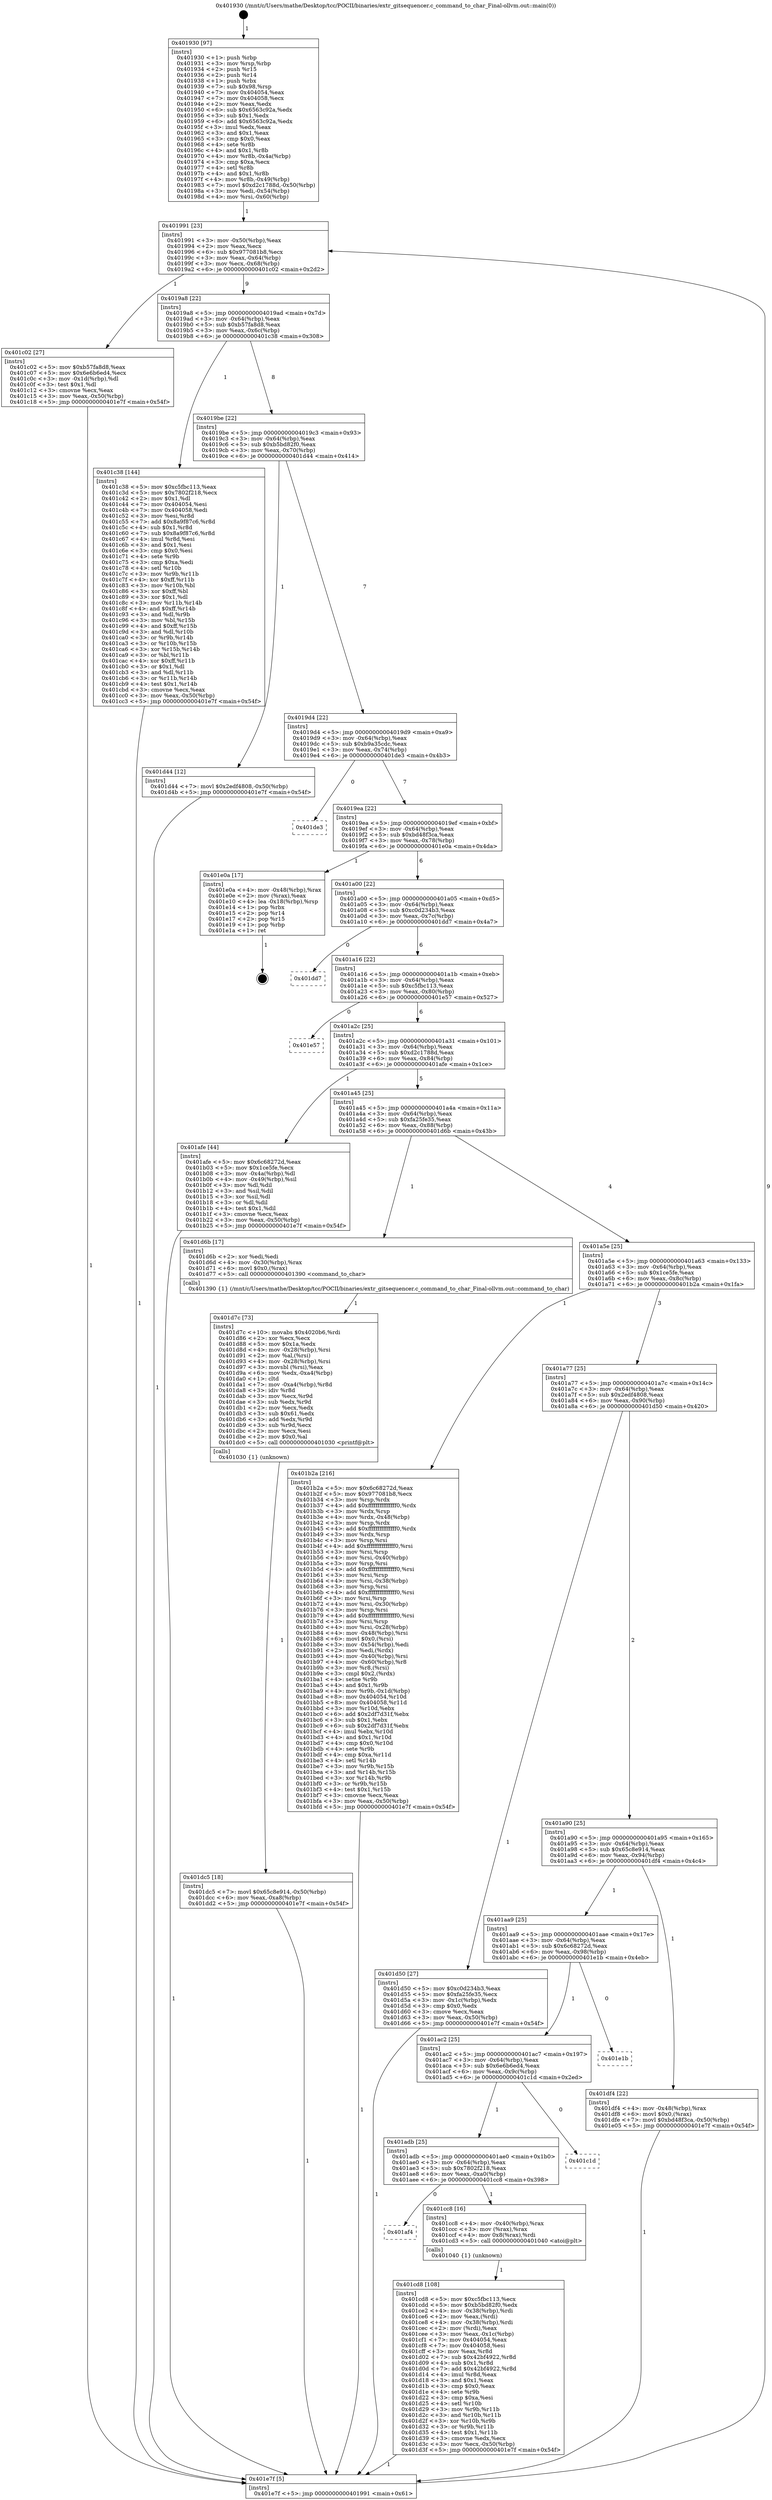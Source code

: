 digraph "0x401930" {
  label = "0x401930 (/mnt/c/Users/mathe/Desktop/tcc/POCII/binaries/extr_gitsequencer.c_command_to_char_Final-ollvm.out::main(0))"
  labelloc = "t"
  node[shape=record]

  Entry [label="",width=0.3,height=0.3,shape=circle,fillcolor=black,style=filled]
  "0x401991" [label="{
     0x401991 [23]\l
     | [instrs]\l
     &nbsp;&nbsp;0x401991 \<+3\>: mov -0x50(%rbp),%eax\l
     &nbsp;&nbsp;0x401994 \<+2\>: mov %eax,%ecx\l
     &nbsp;&nbsp;0x401996 \<+6\>: sub $0x977081b8,%ecx\l
     &nbsp;&nbsp;0x40199c \<+3\>: mov %eax,-0x64(%rbp)\l
     &nbsp;&nbsp;0x40199f \<+3\>: mov %ecx,-0x68(%rbp)\l
     &nbsp;&nbsp;0x4019a2 \<+6\>: je 0000000000401c02 \<main+0x2d2\>\l
  }"]
  "0x401c02" [label="{
     0x401c02 [27]\l
     | [instrs]\l
     &nbsp;&nbsp;0x401c02 \<+5\>: mov $0xb57fa8d8,%eax\l
     &nbsp;&nbsp;0x401c07 \<+5\>: mov $0x6e6b6ed4,%ecx\l
     &nbsp;&nbsp;0x401c0c \<+3\>: mov -0x1d(%rbp),%dl\l
     &nbsp;&nbsp;0x401c0f \<+3\>: test $0x1,%dl\l
     &nbsp;&nbsp;0x401c12 \<+3\>: cmovne %ecx,%eax\l
     &nbsp;&nbsp;0x401c15 \<+3\>: mov %eax,-0x50(%rbp)\l
     &nbsp;&nbsp;0x401c18 \<+5\>: jmp 0000000000401e7f \<main+0x54f\>\l
  }"]
  "0x4019a8" [label="{
     0x4019a8 [22]\l
     | [instrs]\l
     &nbsp;&nbsp;0x4019a8 \<+5\>: jmp 00000000004019ad \<main+0x7d\>\l
     &nbsp;&nbsp;0x4019ad \<+3\>: mov -0x64(%rbp),%eax\l
     &nbsp;&nbsp;0x4019b0 \<+5\>: sub $0xb57fa8d8,%eax\l
     &nbsp;&nbsp;0x4019b5 \<+3\>: mov %eax,-0x6c(%rbp)\l
     &nbsp;&nbsp;0x4019b8 \<+6\>: je 0000000000401c38 \<main+0x308\>\l
  }"]
  Exit [label="",width=0.3,height=0.3,shape=circle,fillcolor=black,style=filled,peripheries=2]
  "0x401c38" [label="{
     0x401c38 [144]\l
     | [instrs]\l
     &nbsp;&nbsp;0x401c38 \<+5\>: mov $0xc5fbc113,%eax\l
     &nbsp;&nbsp;0x401c3d \<+5\>: mov $0x7802f218,%ecx\l
     &nbsp;&nbsp;0x401c42 \<+2\>: mov $0x1,%dl\l
     &nbsp;&nbsp;0x401c44 \<+7\>: mov 0x404054,%esi\l
     &nbsp;&nbsp;0x401c4b \<+7\>: mov 0x404058,%edi\l
     &nbsp;&nbsp;0x401c52 \<+3\>: mov %esi,%r8d\l
     &nbsp;&nbsp;0x401c55 \<+7\>: add $0x8a9f87c6,%r8d\l
     &nbsp;&nbsp;0x401c5c \<+4\>: sub $0x1,%r8d\l
     &nbsp;&nbsp;0x401c60 \<+7\>: sub $0x8a9f87c6,%r8d\l
     &nbsp;&nbsp;0x401c67 \<+4\>: imul %r8d,%esi\l
     &nbsp;&nbsp;0x401c6b \<+3\>: and $0x1,%esi\l
     &nbsp;&nbsp;0x401c6e \<+3\>: cmp $0x0,%esi\l
     &nbsp;&nbsp;0x401c71 \<+4\>: sete %r9b\l
     &nbsp;&nbsp;0x401c75 \<+3\>: cmp $0xa,%edi\l
     &nbsp;&nbsp;0x401c78 \<+4\>: setl %r10b\l
     &nbsp;&nbsp;0x401c7c \<+3\>: mov %r9b,%r11b\l
     &nbsp;&nbsp;0x401c7f \<+4\>: xor $0xff,%r11b\l
     &nbsp;&nbsp;0x401c83 \<+3\>: mov %r10b,%bl\l
     &nbsp;&nbsp;0x401c86 \<+3\>: xor $0xff,%bl\l
     &nbsp;&nbsp;0x401c89 \<+3\>: xor $0x1,%dl\l
     &nbsp;&nbsp;0x401c8c \<+3\>: mov %r11b,%r14b\l
     &nbsp;&nbsp;0x401c8f \<+4\>: and $0xff,%r14b\l
     &nbsp;&nbsp;0x401c93 \<+3\>: and %dl,%r9b\l
     &nbsp;&nbsp;0x401c96 \<+3\>: mov %bl,%r15b\l
     &nbsp;&nbsp;0x401c99 \<+4\>: and $0xff,%r15b\l
     &nbsp;&nbsp;0x401c9d \<+3\>: and %dl,%r10b\l
     &nbsp;&nbsp;0x401ca0 \<+3\>: or %r9b,%r14b\l
     &nbsp;&nbsp;0x401ca3 \<+3\>: or %r10b,%r15b\l
     &nbsp;&nbsp;0x401ca6 \<+3\>: xor %r15b,%r14b\l
     &nbsp;&nbsp;0x401ca9 \<+3\>: or %bl,%r11b\l
     &nbsp;&nbsp;0x401cac \<+4\>: xor $0xff,%r11b\l
     &nbsp;&nbsp;0x401cb0 \<+3\>: or $0x1,%dl\l
     &nbsp;&nbsp;0x401cb3 \<+3\>: and %dl,%r11b\l
     &nbsp;&nbsp;0x401cb6 \<+3\>: or %r11b,%r14b\l
     &nbsp;&nbsp;0x401cb9 \<+4\>: test $0x1,%r14b\l
     &nbsp;&nbsp;0x401cbd \<+3\>: cmovne %ecx,%eax\l
     &nbsp;&nbsp;0x401cc0 \<+3\>: mov %eax,-0x50(%rbp)\l
     &nbsp;&nbsp;0x401cc3 \<+5\>: jmp 0000000000401e7f \<main+0x54f\>\l
  }"]
  "0x4019be" [label="{
     0x4019be [22]\l
     | [instrs]\l
     &nbsp;&nbsp;0x4019be \<+5\>: jmp 00000000004019c3 \<main+0x93\>\l
     &nbsp;&nbsp;0x4019c3 \<+3\>: mov -0x64(%rbp),%eax\l
     &nbsp;&nbsp;0x4019c6 \<+5\>: sub $0xb5bd82f0,%eax\l
     &nbsp;&nbsp;0x4019cb \<+3\>: mov %eax,-0x70(%rbp)\l
     &nbsp;&nbsp;0x4019ce \<+6\>: je 0000000000401d44 \<main+0x414\>\l
  }"]
  "0x401dc5" [label="{
     0x401dc5 [18]\l
     | [instrs]\l
     &nbsp;&nbsp;0x401dc5 \<+7\>: movl $0x65c8e914,-0x50(%rbp)\l
     &nbsp;&nbsp;0x401dcc \<+6\>: mov %eax,-0xa8(%rbp)\l
     &nbsp;&nbsp;0x401dd2 \<+5\>: jmp 0000000000401e7f \<main+0x54f\>\l
  }"]
  "0x401d44" [label="{
     0x401d44 [12]\l
     | [instrs]\l
     &nbsp;&nbsp;0x401d44 \<+7\>: movl $0x2edf4808,-0x50(%rbp)\l
     &nbsp;&nbsp;0x401d4b \<+5\>: jmp 0000000000401e7f \<main+0x54f\>\l
  }"]
  "0x4019d4" [label="{
     0x4019d4 [22]\l
     | [instrs]\l
     &nbsp;&nbsp;0x4019d4 \<+5\>: jmp 00000000004019d9 \<main+0xa9\>\l
     &nbsp;&nbsp;0x4019d9 \<+3\>: mov -0x64(%rbp),%eax\l
     &nbsp;&nbsp;0x4019dc \<+5\>: sub $0xb9a35cdc,%eax\l
     &nbsp;&nbsp;0x4019e1 \<+3\>: mov %eax,-0x74(%rbp)\l
     &nbsp;&nbsp;0x4019e4 \<+6\>: je 0000000000401de3 \<main+0x4b3\>\l
  }"]
  "0x401d7c" [label="{
     0x401d7c [73]\l
     | [instrs]\l
     &nbsp;&nbsp;0x401d7c \<+10\>: movabs $0x4020b6,%rdi\l
     &nbsp;&nbsp;0x401d86 \<+2\>: xor %ecx,%ecx\l
     &nbsp;&nbsp;0x401d88 \<+5\>: mov $0x1a,%edx\l
     &nbsp;&nbsp;0x401d8d \<+4\>: mov -0x28(%rbp),%rsi\l
     &nbsp;&nbsp;0x401d91 \<+2\>: mov %al,(%rsi)\l
     &nbsp;&nbsp;0x401d93 \<+4\>: mov -0x28(%rbp),%rsi\l
     &nbsp;&nbsp;0x401d97 \<+3\>: movsbl (%rsi),%eax\l
     &nbsp;&nbsp;0x401d9a \<+6\>: mov %edx,-0xa4(%rbp)\l
     &nbsp;&nbsp;0x401da0 \<+1\>: cltd\l
     &nbsp;&nbsp;0x401da1 \<+7\>: mov -0xa4(%rbp),%r8d\l
     &nbsp;&nbsp;0x401da8 \<+3\>: idiv %r8d\l
     &nbsp;&nbsp;0x401dab \<+3\>: mov %ecx,%r9d\l
     &nbsp;&nbsp;0x401dae \<+3\>: sub %edx,%r9d\l
     &nbsp;&nbsp;0x401db1 \<+2\>: mov %ecx,%edx\l
     &nbsp;&nbsp;0x401db3 \<+3\>: sub $0x61,%edx\l
     &nbsp;&nbsp;0x401db6 \<+3\>: add %edx,%r9d\l
     &nbsp;&nbsp;0x401db9 \<+3\>: sub %r9d,%ecx\l
     &nbsp;&nbsp;0x401dbc \<+2\>: mov %ecx,%esi\l
     &nbsp;&nbsp;0x401dbe \<+2\>: mov $0x0,%al\l
     &nbsp;&nbsp;0x401dc0 \<+5\>: call 0000000000401030 \<printf@plt\>\l
     | [calls]\l
     &nbsp;&nbsp;0x401030 \{1\} (unknown)\l
  }"]
  "0x401de3" [label="{
     0x401de3\l
  }", style=dashed]
  "0x4019ea" [label="{
     0x4019ea [22]\l
     | [instrs]\l
     &nbsp;&nbsp;0x4019ea \<+5\>: jmp 00000000004019ef \<main+0xbf\>\l
     &nbsp;&nbsp;0x4019ef \<+3\>: mov -0x64(%rbp),%eax\l
     &nbsp;&nbsp;0x4019f2 \<+5\>: sub $0xbd48f3ca,%eax\l
     &nbsp;&nbsp;0x4019f7 \<+3\>: mov %eax,-0x78(%rbp)\l
     &nbsp;&nbsp;0x4019fa \<+6\>: je 0000000000401e0a \<main+0x4da\>\l
  }"]
  "0x401cd8" [label="{
     0x401cd8 [108]\l
     | [instrs]\l
     &nbsp;&nbsp;0x401cd8 \<+5\>: mov $0xc5fbc113,%ecx\l
     &nbsp;&nbsp;0x401cdd \<+5\>: mov $0xb5bd82f0,%edx\l
     &nbsp;&nbsp;0x401ce2 \<+4\>: mov -0x38(%rbp),%rdi\l
     &nbsp;&nbsp;0x401ce6 \<+2\>: mov %eax,(%rdi)\l
     &nbsp;&nbsp;0x401ce8 \<+4\>: mov -0x38(%rbp),%rdi\l
     &nbsp;&nbsp;0x401cec \<+2\>: mov (%rdi),%eax\l
     &nbsp;&nbsp;0x401cee \<+3\>: mov %eax,-0x1c(%rbp)\l
     &nbsp;&nbsp;0x401cf1 \<+7\>: mov 0x404054,%eax\l
     &nbsp;&nbsp;0x401cf8 \<+7\>: mov 0x404058,%esi\l
     &nbsp;&nbsp;0x401cff \<+3\>: mov %eax,%r8d\l
     &nbsp;&nbsp;0x401d02 \<+7\>: sub $0x42bf4922,%r8d\l
     &nbsp;&nbsp;0x401d09 \<+4\>: sub $0x1,%r8d\l
     &nbsp;&nbsp;0x401d0d \<+7\>: add $0x42bf4922,%r8d\l
     &nbsp;&nbsp;0x401d14 \<+4\>: imul %r8d,%eax\l
     &nbsp;&nbsp;0x401d18 \<+3\>: and $0x1,%eax\l
     &nbsp;&nbsp;0x401d1b \<+3\>: cmp $0x0,%eax\l
     &nbsp;&nbsp;0x401d1e \<+4\>: sete %r9b\l
     &nbsp;&nbsp;0x401d22 \<+3\>: cmp $0xa,%esi\l
     &nbsp;&nbsp;0x401d25 \<+4\>: setl %r10b\l
     &nbsp;&nbsp;0x401d29 \<+3\>: mov %r9b,%r11b\l
     &nbsp;&nbsp;0x401d2c \<+3\>: and %r10b,%r11b\l
     &nbsp;&nbsp;0x401d2f \<+3\>: xor %r10b,%r9b\l
     &nbsp;&nbsp;0x401d32 \<+3\>: or %r9b,%r11b\l
     &nbsp;&nbsp;0x401d35 \<+4\>: test $0x1,%r11b\l
     &nbsp;&nbsp;0x401d39 \<+3\>: cmovne %edx,%ecx\l
     &nbsp;&nbsp;0x401d3c \<+3\>: mov %ecx,-0x50(%rbp)\l
     &nbsp;&nbsp;0x401d3f \<+5\>: jmp 0000000000401e7f \<main+0x54f\>\l
  }"]
  "0x401e0a" [label="{
     0x401e0a [17]\l
     | [instrs]\l
     &nbsp;&nbsp;0x401e0a \<+4\>: mov -0x48(%rbp),%rax\l
     &nbsp;&nbsp;0x401e0e \<+2\>: mov (%rax),%eax\l
     &nbsp;&nbsp;0x401e10 \<+4\>: lea -0x18(%rbp),%rsp\l
     &nbsp;&nbsp;0x401e14 \<+1\>: pop %rbx\l
     &nbsp;&nbsp;0x401e15 \<+2\>: pop %r14\l
     &nbsp;&nbsp;0x401e17 \<+2\>: pop %r15\l
     &nbsp;&nbsp;0x401e19 \<+1\>: pop %rbp\l
     &nbsp;&nbsp;0x401e1a \<+1\>: ret\l
  }"]
  "0x401a00" [label="{
     0x401a00 [22]\l
     | [instrs]\l
     &nbsp;&nbsp;0x401a00 \<+5\>: jmp 0000000000401a05 \<main+0xd5\>\l
     &nbsp;&nbsp;0x401a05 \<+3\>: mov -0x64(%rbp),%eax\l
     &nbsp;&nbsp;0x401a08 \<+5\>: sub $0xc0d234b3,%eax\l
     &nbsp;&nbsp;0x401a0d \<+3\>: mov %eax,-0x7c(%rbp)\l
     &nbsp;&nbsp;0x401a10 \<+6\>: je 0000000000401dd7 \<main+0x4a7\>\l
  }"]
  "0x401af4" [label="{
     0x401af4\l
  }", style=dashed]
  "0x401dd7" [label="{
     0x401dd7\l
  }", style=dashed]
  "0x401a16" [label="{
     0x401a16 [22]\l
     | [instrs]\l
     &nbsp;&nbsp;0x401a16 \<+5\>: jmp 0000000000401a1b \<main+0xeb\>\l
     &nbsp;&nbsp;0x401a1b \<+3\>: mov -0x64(%rbp),%eax\l
     &nbsp;&nbsp;0x401a1e \<+5\>: sub $0xc5fbc113,%eax\l
     &nbsp;&nbsp;0x401a23 \<+3\>: mov %eax,-0x80(%rbp)\l
     &nbsp;&nbsp;0x401a26 \<+6\>: je 0000000000401e57 \<main+0x527\>\l
  }"]
  "0x401cc8" [label="{
     0x401cc8 [16]\l
     | [instrs]\l
     &nbsp;&nbsp;0x401cc8 \<+4\>: mov -0x40(%rbp),%rax\l
     &nbsp;&nbsp;0x401ccc \<+3\>: mov (%rax),%rax\l
     &nbsp;&nbsp;0x401ccf \<+4\>: mov 0x8(%rax),%rdi\l
     &nbsp;&nbsp;0x401cd3 \<+5\>: call 0000000000401040 \<atoi@plt\>\l
     | [calls]\l
     &nbsp;&nbsp;0x401040 \{1\} (unknown)\l
  }"]
  "0x401e57" [label="{
     0x401e57\l
  }", style=dashed]
  "0x401a2c" [label="{
     0x401a2c [25]\l
     | [instrs]\l
     &nbsp;&nbsp;0x401a2c \<+5\>: jmp 0000000000401a31 \<main+0x101\>\l
     &nbsp;&nbsp;0x401a31 \<+3\>: mov -0x64(%rbp),%eax\l
     &nbsp;&nbsp;0x401a34 \<+5\>: sub $0xd2c1788d,%eax\l
     &nbsp;&nbsp;0x401a39 \<+6\>: mov %eax,-0x84(%rbp)\l
     &nbsp;&nbsp;0x401a3f \<+6\>: je 0000000000401afe \<main+0x1ce\>\l
  }"]
  "0x401adb" [label="{
     0x401adb [25]\l
     | [instrs]\l
     &nbsp;&nbsp;0x401adb \<+5\>: jmp 0000000000401ae0 \<main+0x1b0\>\l
     &nbsp;&nbsp;0x401ae0 \<+3\>: mov -0x64(%rbp),%eax\l
     &nbsp;&nbsp;0x401ae3 \<+5\>: sub $0x7802f218,%eax\l
     &nbsp;&nbsp;0x401ae8 \<+6\>: mov %eax,-0xa0(%rbp)\l
     &nbsp;&nbsp;0x401aee \<+6\>: je 0000000000401cc8 \<main+0x398\>\l
  }"]
  "0x401afe" [label="{
     0x401afe [44]\l
     | [instrs]\l
     &nbsp;&nbsp;0x401afe \<+5\>: mov $0x6c68272d,%eax\l
     &nbsp;&nbsp;0x401b03 \<+5\>: mov $0x1ce5fe,%ecx\l
     &nbsp;&nbsp;0x401b08 \<+3\>: mov -0x4a(%rbp),%dl\l
     &nbsp;&nbsp;0x401b0b \<+4\>: mov -0x49(%rbp),%sil\l
     &nbsp;&nbsp;0x401b0f \<+3\>: mov %dl,%dil\l
     &nbsp;&nbsp;0x401b12 \<+3\>: and %sil,%dil\l
     &nbsp;&nbsp;0x401b15 \<+3\>: xor %sil,%dl\l
     &nbsp;&nbsp;0x401b18 \<+3\>: or %dl,%dil\l
     &nbsp;&nbsp;0x401b1b \<+4\>: test $0x1,%dil\l
     &nbsp;&nbsp;0x401b1f \<+3\>: cmovne %ecx,%eax\l
     &nbsp;&nbsp;0x401b22 \<+3\>: mov %eax,-0x50(%rbp)\l
     &nbsp;&nbsp;0x401b25 \<+5\>: jmp 0000000000401e7f \<main+0x54f\>\l
  }"]
  "0x401a45" [label="{
     0x401a45 [25]\l
     | [instrs]\l
     &nbsp;&nbsp;0x401a45 \<+5\>: jmp 0000000000401a4a \<main+0x11a\>\l
     &nbsp;&nbsp;0x401a4a \<+3\>: mov -0x64(%rbp),%eax\l
     &nbsp;&nbsp;0x401a4d \<+5\>: sub $0xfa25fe35,%eax\l
     &nbsp;&nbsp;0x401a52 \<+6\>: mov %eax,-0x88(%rbp)\l
     &nbsp;&nbsp;0x401a58 \<+6\>: je 0000000000401d6b \<main+0x43b\>\l
  }"]
  "0x401e7f" [label="{
     0x401e7f [5]\l
     | [instrs]\l
     &nbsp;&nbsp;0x401e7f \<+5\>: jmp 0000000000401991 \<main+0x61\>\l
  }"]
  "0x401930" [label="{
     0x401930 [97]\l
     | [instrs]\l
     &nbsp;&nbsp;0x401930 \<+1\>: push %rbp\l
     &nbsp;&nbsp;0x401931 \<+3\>: mov %rsp,%rbp\l
     &nbsp;&nbsp;0x401934 \<+2\>: push %r15\l
     &nbsp;&nbsp;0x401936 \<+2\>: push %r14\l
     &nbsp;&nbsp;0x401938 \<+1\>: push %rbx\l
     &nbsp;&nbsp;0x401939 \<+7\>: sub $0x98,%rsp\l
     &nbsp;&nbsp;0x401940 \<+7\>: mov 0x404054,%eax\l
     &nbsp;&nbsp;0x401947 \<+7\>: mov 0x404058,%ecx\l
     &nbsp;&nbsp;0x40194e \<+2\>: mov %eax,%edx\l
     &nbsp;&nbsp;0x401950 \<+6\>: sub $0x6563c92a,%edx\l
     &nbsp;&nbsp;0x401956 \<+3\>: sub $0x1,%edx\l
     &nbsp;&nbsp;0x401959 \<+6\>: add $0x6563c92a,%edx\l
     &nbsp;&nbsp;0x40195f \<+3\>: imul %edx,%eax\l
     &nbsp;&nbsp;0x401962 \<+3\>: and $0x1,%eax\l
     &nbsp;&nbsp;0x401965 \<+3\>: cmp $0x0,%eax\l
     &nbsp;&nbsp;0x401968 \<+4\>: sete %r8b\l
     &nbsp;&nbsp;0x40196c \<+4\>: and $0x1,%r8b\l
     &nbsp;&nbsp;0x401970 \<+4\>: mov %r8b,-0x4a(%rbp)\l
     &nbsp;&nbsp;0x401974 \<+3\>: cmp $0xa,%ecx\l
     &nbsp;&nbsp;0x401977 \<+4\>: setl %r8b\l
     &nbsp;&nbsp;0x40197b \<+4\>: and $0x1,%r8b\l
     &nbsp;&nbsp;0x40197f \<+4\>: mov %r8b,-0x49(%rbp)\l
     &nbsp;&nbsp;0x401983 \<+7\>: movl $0xd2c1788d,-0x50(%rbp)\l
     &nbsp;&nbsp;0x40198a \<+3\>: mov %edi,-0x54(%rbp)\l
     &nbsp;&nbsp;0x40198d \<+4\>: mov %rsi,-0x60(%rbp)\l
  }"]
  "0x401c1d" [label="{
     0x401c1d\l
  }", style=dashed]
  "0x401d6b" [label="{
     0x401d6b [17]\l
     | [instrs]\l
     &nbsp;&nbsp;0x401d6b \<+2\>: xor %edi,%edi\l
     &nbsp;&nbsp;0x401d6d \<+4\>: mov -0x30(%rbp),%rax\l
     &nbsp;&nbsp;0x401d71 \<+6\>: movl $0x0,(%rax)\l
     &nbsp;&nbsp;0x401d77 \<+5\>: call 0000000000401390 \<command_to_char\>\l
     | [calls]\l
     &nbsp;&nbsp;0x401390 \{1\} (/mnt/c/Users/mathe/Desktop/tcc/POCII/binaries/extr_gitsequencer.c_command_to_char_Final-ollvm.out::command_to_char)\l
  }"]
  "0x401a5e" [label="{
     0x401a5e [25]\l
     | [instrs]\l
     &nbsp;&nbsp;0x401a5e \<+5\>: jmp 0000000000401a63 \<main+0x133\>\l
     &nbsp;&nbsp;0x401a63 \<+3\>: mov -0x64(%rbp),%eax\l
     &nbsp;&nbsp;0x401a66 \<+5\>: sub $0x1ce5fe,%eax\l
     &nbsp;&nbsp;0x401a6b \<+6\>: mov %eax,-0x8c(%rbp)\l
     &nbsp;&nbsp;0x401a71 \<+6\>: je 0000000000401b2a \<main+0x1fa\>\l
  }"]
  "0x401ac2" [label="{
     0x401ac2 [25]\l
     | [instrs]\l
     &nbsp;&nbsp;0x401ac2 \<+5\>: jmp 0000000000401ac7 \<main+0x197\>\l
     &nbsp;&nbsp;0x401ac7 \<+3\>: mov -0x64(%rbp),%eax\l
     &nbsp;&nbsp;0x401aca \<+5\>: sub $0x6e6b6ed4,%eax\l
     &nbsp;&nbsp;0x401acf \<+6\>: mov %eax,-0x9c(%rbp)\l
     &nbsp;&nbsp;0x401ad5 \<+6\>: je 0000000000401c1d \<main+0x2ed\>\l
  }"]
  "0x401b2a" [label="{
     0x401b2a [216]\l
     | [instrs]\l
     &nbsp;&nbsp;0x401b2a \<+5\>: mov $0x6c68272d,%eax\l
     &nbsp;&nbsp;0x401b2f \<+5\>: mov $0x977081b8,%ecx\l
     &nbsp;&nbsp;0x401b34 \<+3\>: mov %rsp,%rdx\l
     &nbsp;&nbsp;0x401b37 \<+4\>: add $0xfffffffffffffff0,%rdx\l
     &nbsp;&nbsp;0x401b3b \<+3\>: mov %rdx,%rsp\l
     &nbsp;&nbsp;0x401b3e \<+4\>: mov %rdx,-0x48(%rbp)\l
     &nbsp;&nbsp;0x401b42 \<+3\>: mov %rsp,%rdx\l
     &nbsp;&nbsp;0x401b45 \<+4\>: add $0xfffffffffffffff0,%rdx\l
     &nbsp;&nbsp;0x401b49 \<+3\>: mov %rdx,%rsp\l
     &nbsp;&nbsp;0x401b4c \<+3\>: mov %rsp,%rsi\l
     &nbsp;&nbsp;0x401b4f \<+4\>: add $0xfffffffffffffff0,%rsi\l
     &nbsp;&nbsp;0x401b53 \<+3\>: mov %rsi,%rsp\l
     &nbsp;&nbsp;0x401b56 \<+4\>: mov %rsi,-0x40(%rbp)\l
     &nbsp;&nbsp;0x401b5a \<+3\>: mov %rsp,%rsi\l
     &nbsp;&nbsp;0x401b5d \<+4\>: add $0xfffffffffffffff0,%rsi\l
     &nbsp;&nbsp;0x401b61 \<+3\>: mov %rsi,%rsp\l
     &nbsp;&nbsp;0x401b64 \<+4\>: mov %rsi,-0x38(%rbp)\l
     &nbsp;&nbsp;0x401b68 \<+3\>: mov %rsp,%rsi\l
     &nbsp;&nbsp;0x401b6b \<+4\>: add $0xfffffffffffffff0,%rsi\l
     &nbsp;&nbsp;0x401b6f \<+3\>: mov %rsi,%rsp\l
     &nbsp;&nbsp;0x401b72 \<+4\>: mov %rsi,-0x30(%rbp)\l
     &nbsp;&nbsp;0x401b76 \<+3\>: mov %rsp,%rsi\l
     &nbsp;&nbsp;0x401b79 \<+4\>: add $0xfffffffffffffff0,%rsi\l
     &nbsp;&nbsp;0x401b7d \<+3\>: mov %rsi,%rsp\l
     &nbsp;&nbsp;0x401b80 \<+4\>: mov %rsi,-0x28(%rbp)\l
     &nbsp;&nbsp;0x401b84 \<+4\>: mov -0x48(%rbp),%rsi\l
     &nbsp;&nbsp;0x401b88 \<+6\>: movl $0x0,(%rsi)\l
     &nbsp;&nbsp;0x401b8e \<+3\>: mov -0x54(%rbp),%edi\l
     &nbsp;&nbsp;0x401b91 \<+2\>: mov %edi,(%rdx)\l
     &nbsp;&nbsp;0x401b93 \<+4\>: mov -0x40(%rbp),%rsi\l
     &nbsp;&nbsp;0x401b97 \<+4\>: mov -0x60(%rbp),%r8\l
     &nbsp;&nbsp;0x401b9b \<+3\>: mov %r8,(%rsi)\l
     &nbsp;&nbsp;0x401b9e \<+3\>: cmpl $0x2,(%rdx)\l
     &nbsp;&nbsp;0x401ba1 \<+4\>: setne %r9b\l
     &nbsp;&nbsp;0x401ba5 \<+4\>: and $0x1,%r9b\l
     &nbsp;&nbsp;0x401ba9 \<+4\>: mov %r9b,-0x1d(%rbp)\l
     &nbsp;&nbsp;0x401bad \<+8\>: mov 0x404054,%r10d\l
     &nbsp;&nbsp;0x401bb5 \<+8\>: mov 0x404058,%r11d\l
     &nbsp;&nbsp;0x401bbd \<+3\>: mov %r10d,%ebx\l
     &nbsp;&nbsp;0x401bc0 \<+6\>: add $0x2df7d31f,%ebx\l
     &nbsp;&nbsp;0x401bc6 \<+3\>: sub $0x1,%ebx\l
     &nbsp;&nbsp;0x401bc9 \<+6\>: sub $0x2df7d31f,%ebx\l
     &nbsp;&nbsp;0x401bcf \<+4\>: imul %ebx,%r10d\l
     &nbsp;&nbsp;0x401bd3 \<+4\>: and $0x1,%r10d\l
     &nbsp;&nbsp;0x401bd7 \<+4\>: cmp $0x0,%r10d\l
     &nbsp;&nbsp;0x401bdb \<+4\>: sete %r9b\l
     &nbsp;&nbsp;0x401bdf \<+4\>: cmp $0xa,%r11d\l
     &nbsp;&nbsp;0x401be3 \<+4\>: setl %r14b\l
     &nbsp;&nbsp;0x401be7 \<+3\>: mov %r9b,%r15b\l
     &nbsp;&nbsp;0x401bea \<+3\>: and %r14b,%r15b\l
     &nbsp;&nbsp;0x401bed \<+3\>: xor %r14b,%r9b\l
     &nbsp;&nbsp;0x401bf0 \<+3\>: or %r9b,%r15b\l
     &nbsp;&nbsp;0x401bf3 \<+4\>: test $0x1,%r15b\l
     &nbsp;&nbsp;0x401bf7 \<+3\>: cmovne %ecx,%eax\l
     &nbsp;&nbsp;0x401bfa \<+3\>: mov %eax,-0x50(%rbp)\l
     &nbsp;&nbsp;0x401bfd \<+5\>: jmp 0000000000401e7f \<main+0x54f\>\l
  }"]
  "0x401a77" [label="{
     0x401a77 [25]\l
     | [instrs]\l
     &nbsp;&nbsp;0x401a77 \<+5\>: jmp 0000000000401a7c \<main+0x14c\>\l
     &nbsp;&nbsp;0x401a7c \<+3\>: mov -0x64(%rbp),%eax\l
     &nbsp;&nbsp;0x401a7f \<+5\>: sub $0x2edf4808,%eax\l
     &nbsp;&nbsp;0x401a84 \<+6\>: mov %eax,-0x90(%rbp)\l
     &nbsp;&nbsp;0x401a8a \<+6\>: je 0000000000401d50 \<main+0x420\>\l
  }"]
  "0x401e1b" [label="{
     0x401e1b\l
  }", style=dashed]
  "0x401d50" [label="{
     0x401d50 [27]\l
     | [instrs]\l
     &nbsp;&nbsp;0x401d50 \<+5\>: mov $0xc0d234b3,%eax\l
     &nbsp;&nbsp;0x401d55 \<+5\>: mov $0xfa25fe35,%ecx\l
     &nbsp;&nbsp;0x401d5a \<+3\>: mov -0x1c(%rbp),%edx\l
     &nbsp;&nbsp;0x401d5d \<+3\>: cmp $0x0,%edx\l
     &nbsp;&nbsp;0x401d60 \<+3\>: cmove %ecx,%eax\l
     &nbsp;&nbsp;0x401d63 \<+3\>: mov %eax,-0x50(%rbp)\l
     &nbsp;&nbsp;0x401d66 \<+5\>: jmp 0000000000401e7f \<main+0x54f\>\l
  }"]
  "0x401a90" [label="{
     0x401a90 [25]\l
     | [instrs]\l
     &nbsp;&nbsp;0x401a90 \<+5\>: jmp 0000000000401a95 \<main+0x165\>\l
     &nbsp;&nbsp;0x401a95 \<+3\>: mov -0x64(%rbp),%eax\l
     &nbsp;&nbsp;0x401a98 \<+5\>: sub $0x65c8e914,%eax\l
     &nbsp;&nbsp;0x401a9d \<+6\>: mov %eax,-0x94(%rbp)\l
     &nbsp;&nbsp;0x401aa3 \<+6\>: je 0000000000401df4 \<main+0x4c4\>\l
  }"]
  "0x401aa9" [label="{
     0x401aa9 [25]\l
     | [instrs]\l
     &nbsp;&nbsp;0x401aa9 \<+5\>: jmp 0000000000401aae \<main+0x17e\>\l
     &nbsp;&nbsp;0x401aae \<+3\>: mov -0x64(%rbp),%eax\l
     &nbsp;&nbsp;0x401ab1 \<+5\>: sub $0x6c68272d,%eax\l
     &nbsp;&nbsp;0x401ab6 \<+6\>: mov %eax,-0x98(%rbp)\l
     &nbsp;&nbsp;0x401abc \<+6\>: je 0000000000401e1b \<main+0x4eb\>\l
  }"]
  "0x401df4" [label="{
     0x401df4 [22]\l
     | [instrs]\l
     &nbsp;&nbsp;0x401df4 \<+4\>: mov -0x48(%rbp),%rax\l
     &nbsp;&nbsp;0x401df8 \<+6\>: movl $0x0,(%rax)\l
     &nbsp;&nbsp;0x401dfe \<+7\>: movl $0xbd48f3ca,-0x50(%rbp)\l
     &nbsp;&nbsp;0x401e05 \<+5\>: jmp 0000000000401e7f \<main+0x54f\>\l
  }"]
  Entry -> "0x401930" [label=" 1"]
  "0x401991" -> "0x401c02" [label=" 1"]
  "0x401991" -> "0x4019a8" [label=" 9"]
  "0x401e0a" -> Exit [label=" 1"]
  "0x4019a8" -> "0x401c38" [label=" 1"]
  "0x4019a8" -> "0x4019be" [label=" 8"]
  "0x401df4" -> "0x401e7f" [label=" 1"]
  "0x4019be" -> "0x401d44" [label=" 1"]
  "0x4019be" -> "0x4019d4" [label=" 7"]
  "0x401dc5" -> "0x401e7f" [label=" 1"]
  "0x4019d4" -> "0x401de3" [label=" 0"]
  "0x4019d4" -> "0x4019ea" [label=" 7"]
  "0x401d7c" -> "0x401dc5" [label=" 1"]
  "0x4019ea" -> "0x401e0a" [label=" 1"]
  "0x4019ea" -> "0x401a00" [label=" 6"]
  "0x401d6b" -> "0x401d7c" [label=" 1"]
  "0x401a00" -> "0x401dd7" [label=" 0"]
  "0x401a00" -> "0x401a16" [label=" 6"]
  "0x401d50" -> "0x401e7f" [label=" 1"]
  "0x401a16" -> "0x401e57" [label=" 0"]
  "0x401a16" -> "0x401a2c" [label=" 6"]
  "0x401d44" -> "0x401e7f" [label=" 1"]
  "0x401a2c" -> "0x401afe" [label=" 1"]
  "0x401a2c" -> "0x401a45" [label=" 5"]
  "0x401afe" -> "0x401e7f" [label=" 1"]
  "0x401930" -> "0x401991" [label=" 1"]
  "0x401e7f" -> "0x401991" [label=" 9"]
  "0x401cc8" -> "0x401cd8" [label=" 1"]
  "0x401a45" -> "0x401d6b" [label=" 1"]
  "0x401a45" -> "0x401a5e" [label=" 4"]
  "0x401adb" -> "0x401af4" [label=" 0"]
  "0x401a5e" -> "0x401b2a" [label=" 1"]
  "0x401a5e" -> "0x401a77" [label=" 3"]
  "0x401b2a" -> "0x401e7f" [label=" 1"]
  "0x401c02" -> "0x401e7f" [label=" 1"]
  "0x401c38" -> "0x401e7f" [label=" 1"]
  "0x401cd8" -> "0x401e7f" [label=" 1"]
  "0x401a77" -> "0x401d50" [label=" 1"]
  "0x401a77" -> "0x401a90" [label=" 2"]
  "0x401ac2" -> "0x401adb" [label=" 1"]
  "0x401a90" -> "0x401df4" [label=" 1"]
  "0x401a90" -> "0x401aa9" [label=" 1"]
  "0x401ac2" -> "0x401c1d" [label=" 0"]
  "0x401aa9" -> "0x401e1b" [label=" 0"]
  "0x401aa9" -> "0x401ac2" [label=" 1"]
  "0x401adb" -> "0x401cc8" [label=" 1"]
}
